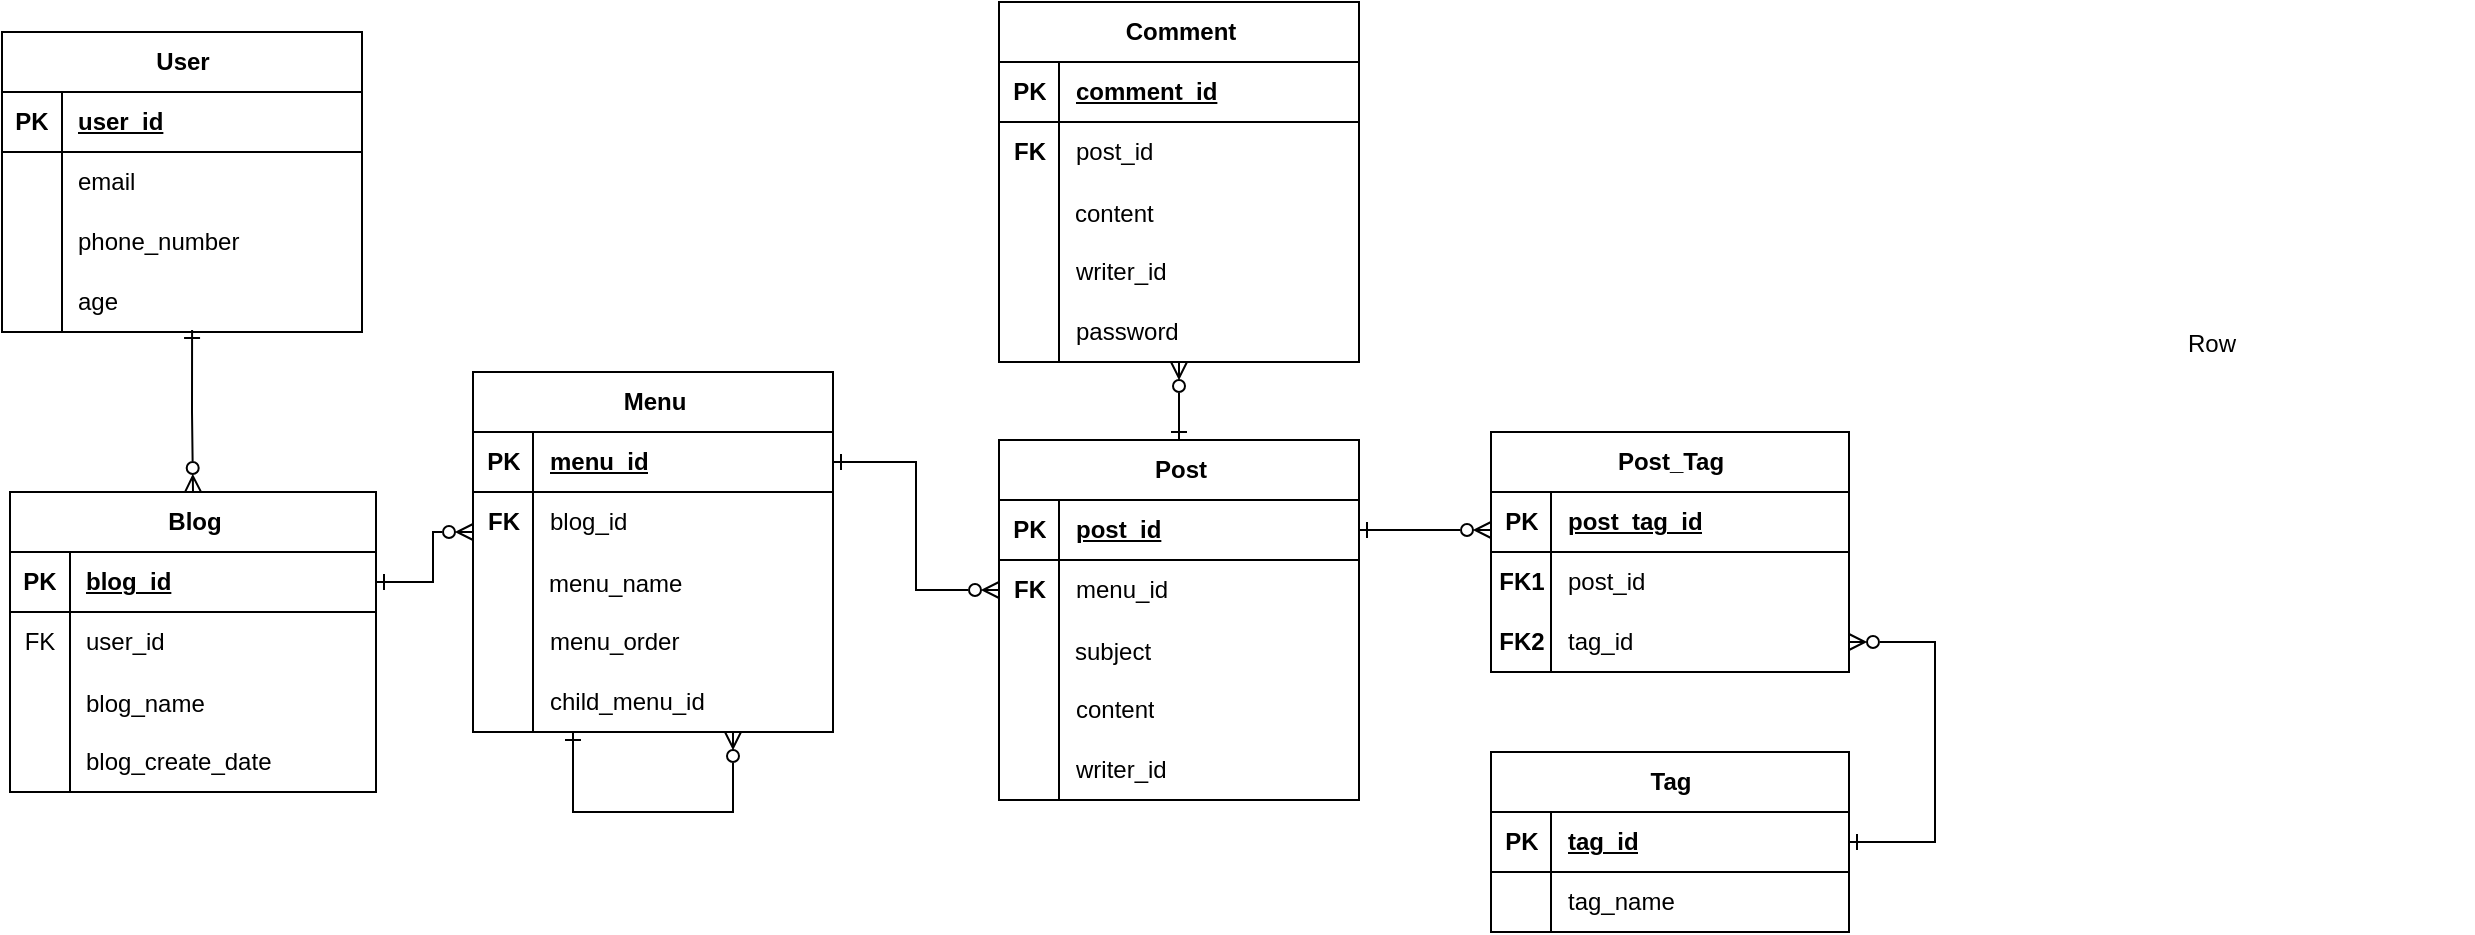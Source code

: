 <mxfile version="21.6.8" type="device">
  <diagram name="Page-1" id="2ca16b54-16f6-2749-3443-fa8db7711227">
    <mxGraphModel dx="1195" dy="703" grid="1" gridSize="10" guides="1" tooltips="1" connect="1" arrows="1" fold="1" page="1" pageScale="1" pageWidth="1100" pageHeight="850" background="none" math="0" shadow="0">
      <root>
        <mxCell id="0" />
        <mxCell id="1" parent="0" />
        <mxCell id="rOiqnbqq2lxfKwAk88MP-75" value="User" style="shape=table;startSize=30;container=1;collapsible=1;childLayout=tableLayout;fixedRows=1;rowLines=0;fontStyle=1;align=center;resizeLast=1;html=1;" parent="1" vertex="1">
          <mxGeometry x="65" y="170" width="180" height="150" as="geometry">
            <mxRectangle x="80" y="50" width="70" height="30" as="alternateBounds" />
          </mxGeometry>
        </mxCell>
        <mxCell id="rOiqnbqq2lxfKwAk88MP-76" value="" style="shape=tableRow;horizontal=0;startSize=0;swimlaneHead=0;swimlaneBody=0;fillColor=none;collapsible=0;dropTarget=0;points=[[0,0.5],[1,0.5]];portConstraint=eastwest;top=0;left=0;right=0;bottom=1;" parent="rOiqnbqq2lxfKwAk88MP-75" vertex="1">
          <mxGeometry y="30" width="180" height="30" as="geometry" />
        </mxCell>
        <mxCell id="rOiqnbqq2lxfKwAk88MP-77" value="PK" style="shape=partialRectangle;connectable=0;fillColor=none;top=0;left=0;bottom=0;right=0;fontStyle=1;overflow=hidden;whiteSpace=wrap;html=1;" parent="rOiqnbqq2lxfKwAk88MP-76" vertex="1">
          <mxGeometry width="30" height="30" as="geometry">
            <mxRectangle width="30" height="30" as="alternateBounds" />
          </mxGeometry>
        </mxCell>
        <mxCell id="rOiqnbqq2lxfKwAk88MP-78" value="user_id" style="shape=partialRectangle;connectable=0;fillColor=none;top=0;left=0;bottom=0;right=0;align=left;spacingLeft=6;fontStyle=5;overflow=hidden;whiteSpace=wrap;html=1;" parent="rOiqnbqq2lxfKwAk88MP-76" vertex="1">
          <mxGeometry x="30" width="150" height="30" as="geometry">
            <mxRectangle width="150" height="30" as="alternateBounds" />
          </mxGeometry>
        </mxCell>
        <mxCell id="rOiqnbqq2lxfKwAk88MP-79" value="" style="shape=tableRow;horizontal=0;startSize=0;swimlaneHead=0;swimlaneBody=0;fillColor=none;collapsible=0;dropTarget=0;points=[[0,0.5],[1,0.5]];portConstraint=eastwest;top=0;left=0;right=0;bottom=0;" parent="rOiqnbqq2lxfKwAk88MP-75" vertex="1">
          <mxGeometry y="60" width="180" height="30" as="geometry" />
        </mxCell>
        <mxCell id="rOiqnbqq2lxfKwAk88MP-80" value="" style="shape=partialRectangle;connectable=0;fillColor=none;top=0;left=0;bottom=0;right=0;editable=1;overflow=hidden;whiteSpace=wrap;html=1;" parent="rOiqnbqq2lxfKwAk88MP-79" vertex="1">
          <mxGeometry width="30" height="30" as="geometry">
            <mxRectangle width="30" height="30" as="alternateBounds" />
          </mxGeometry>
        </mxCell>
        <mxCell id="rOiqnbqq2lxfKwAk88MP-81" value="email" style="shape=partialRectangle;connectable=0;fillColor=none;top=0;left=0;bottom=0;right=0;align=left;spacingLeft=6;overflow=hidden;whiteSpace=wrap;html=1;" parent="rOiqnbqq2lxfKwAk88MP-79" vertex="1">
          <mxGeometry x="30" width="150" height="30" as="geometry">
            <mxRectangle width="150" height="30" as="alternateBounds" />
          </mxGeometry>
        </mxCell>
        <mxCell id="rOiqnbqq2lxfKwAk88MP-82" value="" style="shape=tableRow;horizontal=0;startSize=0;swimlaneHead=0;swimlaneBody=0;fillColor=none;collapsible=0;dropTarget=0;points=[[0,0.5],[1,0.5]];portConstraint=eastwest;top=0;left=0;right=0;bottom=0;" parent="rOiqnbqq2lxfKwAk88MP-75" vertex="1">
          <mxGeometry y="90" width="180" height="30" as="geometry" />
        </mxCell>
        <mxCell id="rOiqnbqq2lxfKwAk88MP-83" value="" style="shape=partialRectangle;connectable=0;fillColor=none;top=0;left=0;bottom=0;right=0;editable=1;overflow=hidden;whiteSpace=wrap;html=1;" parent="rOiqnbqq2lxfKwAk88MP-82" vertex="1">
          <mxGeometry width="30" height="30" as="geometry">
            <mxRectangle width="30" height="30" as="alternateBounds" />
          </mxGeometry>
        </mxCell>
        <mxCell id="rOiqnbqq2lxfKwAk88MP-84" value="phone_number" style="shape=partialRectangle;connectable=0;fillColor=none;top=0;left=0;bottom=0;right=0;align=left;spacingLeft=6;overflow=hidden;whiteSpace=wrap;html=1;" parent="rOiqnbqq2lxfKwAk88MP-82" vertex="1">
          <mxGeometry x="30" width="150" height="30" as="geometry">
            <mxRectangle width="150" height="30" as="alternateBounds" />
          </mxGeometry>
        </mxCell>
        <mxCell id="rOiqnbqq2lxfKwAk88MP-85" value="" style="shape=tableRow;horizontal=0;startSize=0;swimlaneHead=0;swimlaneBody=0;fillColor=none;collapsible=0;dropTarget=0;points=[[0,0.5],[1,0.5]];portConstraint=eastwest;top=0;left=0;right=0;bottom=0;" parent="rOiqnbqq2lxfKwAk88MP-75" vertex="1">
          <mxGeometry y="120" width="180" height="30" as="geometry" />
        </mxCell>
        <mxCell id="rOiqnbqq2lxfKwAk88MP-86" value="" style="shape=partialRectangle;connectable=0;fillColor=none;top=0;left=0;bottom=0;right=0;editable=1;overflow=hidden;whiteSpace=wrap;html=1;" parent="rOiqnbqq2lxfKwAk88MP-85" vertex="1">
          <mxGeometry width="30" height="30" as="geometry">
            <mxRectangle width="30" height="30" as="alternateBounds" />
          </mxGeometry>
        </mxCell>
        <mxCell id="rOiqnbqq2lxfKwAk88MP-87" value="age" style="shape=partialRectangle;connectable=0;fillColor=none;top=0;left=0;bottom=0;right=0;align=left;spacingLeft=6;overflow=hidden;whiteSpace=wrap;html=1;" parent="rOiqnbqq2lxfKwAk88MP-85" vertex="1">
          <mxGeometry x="30" width="150" height="30" as="geometry">
            <mxRectangle width="150" height="30" as="alternateBounds" />
          </mxGeometry>
        </mxCell>
        <mxCell id="rOiqnbqq2lxfKwAk88MP-89" value="Blog" style="shape=table;startSize=30;container=1;collapsible=1;childLayout=tableLayout;fixedRows=1;rowLines=0;fontStyle=1;align=center;resizeLast=1;html=1;" parent="1" vertex="1">
          <mxGeometry x="69" y="400" width="183" height="150.0" as="geometry">
            <mxRectangle x="80" y="50" width="70" height="30" as="alternateBounds" />
          </mxGeometry>
        </mxCell>
        <mxCell id="rOiqnbqq2lxfKwAk88MP-90" value="" style="shape=tableRow;horizontal=0;startSize=0;swimlaneHead=0;swimlaneBody=0;fillColor=none;collapsible=0;dropTarget=0;points=[[0,0.5],[1,0.5]];portConstraint=eastwest;top=0;left=0;right=0;bottom=1;" parent="rOiqnbqq2lxfKwAk88MP-89" vertex="1">
          <mxGeometry y="30" width="183" height="30" as="geometry" />
        </mxCell>
        <mxCell id="rOiqnbqq2lxfKwAk88MP-91" value="PK" style="shape=partialRectangle;connectable=0;fillColor=none;top=0;left=0;bottom=0;right=0;fontStyle=1;overflow=hidden;whiteSpace=wrap;html=1;" parent="rOiqnbqq2lxfKwAk88MP-90" vertex="1">
          <mxGeometry width="30" height="30" as="geometry">
            <mxRectangle width="30" height="30" as="alternateBounds" />
          </mxGeometry>
        </mxCell>
        <mxCell id="rOiqnbqq2lxfKwAk88MP-92" value="blog_id" style="shape=partialRectangle;connectable=0;fillColor=none;top=0;left=0;bottom=0;right=0;align=left;spacingLeft=6;fontStyle=5;overflow=hidden;whiteSpace=wrap;html=1;" parent="rOiqnbqq2lxfKwAk88MP-90" vertex="1">
          <mxGeometry x="30" width="153" height="30" as="geometry">
            <mxRectangle width="153" height="30" as="alternateBounds" />
          </mxGeometry>
        </mxCell>
        <mxCell id="rOiqnbqq2lxfKwAk88MP-93" value="" style="shape=tableRow;horizontal=0;startSize=0;swimlaneHead=0;swimlaneBody=0;fillColor=none;collapsible=0;dropTarget=0;points=[[0,0.5],[1,0.5]];portConstraint=eastwest;top=0;left=0;right=0;bottom=0;" parent="rOiqnbqq2lxfKwAk88MP-89" vertex="1">
          <mxGeometry y="60" width="183" height="30" as="geometry" />
        </mxCell>
        <mxCell id="rOiqnbqq2lxfKwAk88MP-94" value="FK" style="shape=partialRectangle;connectable=0;fillColor=none;top=0;left=0;bottom=0;right=0;editable=1;overflow=hidden;whiteSpace=wrap;html=1;" parent="rOiqnbqq2lxfKwAk88MP-93" vertex="1">
          <mxGeometry width="30" height="30" as="geometry">
            <mxRectangle width="30" height="30" as="alternateBounds" />
          </mxGeometry>
        </mxCell>
        <mxCell id="rOiqnbqq2lxfKwAk88MP-95" value="user_id" style="shape=partialRectangle;connectable=0;fillColor=none;top=0;left=0;bottom=0;right=0;align=left;spacingLeft=6;overflow=hidden;whiteSpace=wrap;html=1;" parent="rOiqnbqq2lxfKwAk88MP-93" vertex="1">
          <mxGeometry x="30" width="153" height="30" as="geometry">
            <mxRectangle width="153" height="30" as="alternateBounds" />
          </mxGeometry>
        </mxCell>
        <mxCell id="ZGFeeNp2NW_XjKMNursx-48" value="" style="shape=tableRow;horizontal=0;startSize=0;swimlaneHead=0;swimlaneBody=0;fillColor=none;collapsible=0;dropTarget=0;points=[[0,0.5],[1,0.5]];portConstraint=eastwest;top=0;left=0;right=0;bottom=0;" vertex="1" parent="rOiqnbqq2lxfKwAk88MP-89">
          <mxGeometry y="90" width="183" height="30" as="geometry" />
        </mxCell>
        <mxCell id="ZGFeeNp2NW_XjKMNursx-49" value="" style="shape=partialRectangle;connectable=0;fillColor=none;top=0;left=0;bottom=0;right=0;editable=1;overflow=hidden;" vertex="1" parent="ZGFeeNp2NW_XjKMNursx-48">
          <mxGeometry width="30" height="30" as="geometry">
            <mxRectangle width="30" height="30" as="alternateBounds" />
          </mxGeometry>
        </mxCell>
        <mxCell id="ZGFeeNp2NW_XjKMNursx-50" value="blog_name" style="shape=partialRectangle;connectable=0;fillColor=none;top=0;left=0;bottom=0;right=0;align=left;spacingLeft=6;overflow=hidden;" vertex="1" parent="ZGFeeNp2NW_XjKMNursx-48">
          <mxGeometry x="30" width="153" height="30" as="geometry">
            <mxRectangle width="153" height="30" as="alternateBounds" />
          </mxGeometry>
        </mxCell>
        <mxCell id="rOiqnbqq2lxfKwAk88MP-96" value="" style="shape=tableRow;horizontal=0;startSize=0;swimlaneHead=0;swimlaneBody=0;fillColor=none;collapsible=0;dropTarget=0;points=[[0,0.5],[1,0.5]];portConstraint=eastwest;top=0;left=0;right=0;bottom=0;" parent="rOiqnbqq2lxfKwAk88MP-89" vertex="1">
          <mxGeometry y="120" width="183" height="30" as="geometry" />
        </mxCell>
        <mxCell id="rOiqnbqq2lxfKwAk88MP-97" value="" style="shape=partialRectangle;connectable=0;fillColor=none;top=0;left=0;bottom=0;right=0;editable=1;overflow=hidden;whiteSpace=wrap;html=1;" parent="rOiqnbqq2lxfKwAk88MP-96" vertex="1">
          <mxGeometry width="30" height="30" as="geometry">
            <mxRectangle width="30" height="30" as="alternateBounds" />
          </mxGeometry>
        </mxCell>
        <mxCell id="rOiqnbqq2lxfKwAk88MP-98" value="blog_create_date" style="shape=partialRectangle;connectable=0;fillColor=none;top=0;left=0;bottom=0;right=0;align=left;spacingLeft=6;overflow=hidden;whiteSpace=wrap;html=1;" parent="rOiqnbqq2lxfKwAk88MP-96" vertex="1">
          <mxGeometry x="30" width="153" height="30" as="geometry">
            <mxRectangle width="153" height="30" as="alternateBounds" />
          </mxGeometry>
        </mxCell>
        <mxCell id="rOiqnbqq2lxfKwAk88MP-102" value="Comment" style="shape=table;startSize=30;container=1;collapsible=1;childLayout=tableLayout;fixedRows=1;rowLines=0;fontStyle=1;align=center;resizeLast=1;html=1;" parent="1" vertex="1">
          <mxGeometry x="563.5" y="155" width="180" height="180" as="geometry">
            <mxRectangle x="573" y="40" width="70" height="30" as="alternateBounds" />
          </mxGeometry>
        </mxCell>
        <mxCell id="rOiqnbqq2lxfKwAk88MP-103" value="" style="shape=tableRow;horizontal=0;startSize=0;swimlaneHead=0;swimlaneBody=0;fillColor=none;collapsible=0;dropTarget=0;points=[[0,0.5],[1,0.5]];portConstraint=eastwest;top=0;left=0;right=0;bottom=1;" parent="rOiqnbqq2lxfKwAk88MP-102" vertex="1">
          <mxGeometry y="30" width="180" height="30" as="geometry" />
        </mxCell>
        <mxCell id="rOiqnbqq2lxfKwAk88MP-104" value="PK" style="shape=partialRectangle;connectable=0;fillColor=none;top=0;left=0;bottom=0;right=0;fontStyle=1;overflow=hidden;whiteSpace=wrap;html=1;" parent="rOiqnbqq2lxfKwAk88MP-103" vertex="1">
          <mxGeometry width="30" height="30" as="geometry">
            <mxRectangle width="30" height="30" as="alternateBounds" />
          </mxGeometry>
        </mxCell>
        <mxCell id="rOiqnbqq2lxfKwAk88MP-105" value="comment_id" style="shape=partialRectangle;connectable=0;fillColor=none;top=0;left=0;bottom=0;right=0;align=left;spacingLeft=6;fontStyle=5;overflow=hidden;whiteSpace=wrap;html=1;" parent="rOiqnbqq2lxfKwAk88MP-103" vertex="1">
          <mxGeometry x="30" width="150" height="30" as="geometry">
            <mxRectangle width="150" height="30" as="alternateBounds" />
          </mxGeometry>
        </mxCell>
        <mxCell id="rOiqnbqq2lxfKwAk88MP-106" value="" style="shape=tableRow;horizontal=0;startSize=0;swimlaneHead=0;swimlaneBody=0;fillColor=none;collapsible=0;dropTarget=0;points=[[0,0.5],[1,0.5]];portConstraint=eastwest;top=0;left=0;right=0;bottom=0;" parent="rOiqnbqq2lxfKwAk88MP-102" vertex="1">
          <mxGeometry y="60" width="180" height="30" as="geometry" />
        </mxCell>
        <mxCell id="rOiqnbqq2lxfKwAk88MP-107" value="&lt;b&gt;FK&lt;/b&gt;" style="shape=partialRectangle;connectable=0;fillColor=none;top=0;left=0;bottom=0;right=0;editable=1;overflow=hidden;whiteSpace=wrap;html=1;" parent="rOiqnbqq2lxfKwAk88MP-106" vertex="1">
          <mxGeometry width="30" height="30" as="geometry">
            <mxRectangle width="30" height="30" as="alternateBounds" />
          </mxGeometry>
        </mxCell>
        <mxCell id="rOiqnbqq2lxfKwAk88MP-108" value="post_id" style="shape=partialRectangle;connectable=0;fillColor=none;top=0;left=0;bottom=0;right=0;align=left;spacingLeft=6;overflow=hidden;whiteSpace=wrap;html=1;" parent="rOiqnbqq2lxfKwAk88MP-106" vertex="1">
          <mxGeometry x="30" width="150" height="30" as="geometry">
            <mxRectangle width="150" height="30" as="alternateBounds" />
          </mxGeometry>
        </mxCell>
        <mxCell id="ZGFeeNp2NW_XjKMNursx-58" value="" style="shape=tableRow;horizontal=0;startSize=0;swimlaneHead=0;swimlaneBody=0;fillColor=none;collapsible=0;dropTarget=0;points=[[0,0.5],[1,0.5]];portConstraint=eastwest;top=0;left=0;right=0;bottom=0;" vertex="1" parent="rOiqnbqq2lxfKwAk88MP-102">
          <mxGeometry y="90" width="180" height="30" as="geometry" />
        </mxCell>
        <mxCell id="ZGFeeNp2NW_XjKMNursx-59" value="" style="shape=partialRectangle;connectable=0;fillColor=none;top=0;left=0;bottom=0;right=0;editable=1;overflow=hidden;" vertex="1" parent="ZGFeeNp2NW_XjKMNursx-58">
          <mxGeometry width="30" height="30" as="geometry">
            <mxRectangle width="30" height="30" as="alternateBounds" />
          </mxGeometry>
        </mxCell>
        <mxCell id="ZGFeeNp2NW_XjKMNursx-60" value="content" style="shape=partialRectangle;connectable=0;fillColor=none;top=0;left=0;bottom=0;right=0;align=left;spacingLeft=6;overflow=hidden;" vertex="1" parent="ZGFeeNp2NW_XjKMNursx-58">
          <mxGeometry x="30" width="150" height="30" as="geometry">
            <mxRectangle width="150" height="30" as="alternateBounds" />
          </mxGeometry>
        </mxCell>
        <mxCell id="rOiqnbqq2lxfKwAk88MP-109" value="" style="shape=tableRow;horizontal=0;startSize=0;swimlaneHead=0;swimlaneBody=0;fillColor=none;collapsible=0;dropTarget=0;points=[[0,0.5],[1,0.5]];portConstraint=eastwest;top=0;left=0;right=0;bottom=0;" parent="rOiqnbqq2lxfKwAk88MP-102" vertex="1">
          <mxGeometry y="120" width="180" height="30" as="geometry" />
        </mxCell>
        <mxCell id="rOiqnbqq2lxfKwAk88MP-110" value="" style="shape=partialRectangle;connectable=0;fillColor=none;top=0;left=0;bottom=0;right=0;editable=1;overflow=hidden;whiteSpace=wrap;html=1;" parent="rOiqnbqq2lxfKwAk88MP-109" vertex="1">
          <mxGeometry width="30" height="30" as="geometry">
            <mxRectangle width="30" height="30" as="alternateBounds" />
          </mxGeometry>
        </mxCell>
        <mxCell id="rOiqnbqq2lxfKwAk88MP-111" value="writer_id" style="shape=partialRectangle;connectable=0;fillColor=none;top=0;left=0;bottom=0;right=0;align=left;spacingLeft=6;overflow=hidden;whiteSpace=wrap;html=1;" parent="rOiqnbqq2lxfKwAk88MP-109" vertex="1">
          <mxGeometry x="30" width="150" height="30" as="geometry">
            <mxRectangle width="150" height="30" as="alternateBounds" />
          </mxGeometry>
        </mxCell>
        <mxCell id="rOiqnbqq2lxfKwAk88MP-112" value="" style="shape=tableRow;horizontal=0;startSize=0;swimlaneHead=0;swimlaneBody=0;fillColor=none;collapsible=0;dropTarget=0;points=[[0,0.5],[1,0.5]];portConstraint=eastwest;top=0;left=0;right=0;bottom=0;" parent="rOiqnbqq2lxfKwAk88MP-102" vertex="1">
          <mxGeometry y="150" width="180" height="30" as="geometry" />
        </mxCell>
        <mxCell id="rOiqnbqq2lxfKwAk88MP-113" value="" style="shape=partialRectangle;connectable=0;fillColor=none;top=0;left=0;bottom=0;right=0;editable=1;overflow=hidden;whiteSpace=wrap;html=1;" parent="rOiqnbqq2lxfKwAk88MP-112" vertex="1">
          <mxGeometry width="30" height="30" as="geometry">
            <mxRectangle width="30" height="30" as="alternateBounds" />
          </mxGeometry>
        </mxCell>
        <mxCell id="rOiqnbqq2lxfKwAk88MP-114" value="password" style="shape=partialRectangle;connectable=0;fillColor=none;top=0;left=0;bottom=0;right=0;align=left;spacingLeft=6;overflow=hidden;whiteSpace=wrap;html=1;" parent="rOiqnbqq2lxfKwAk88MP-112" vertex="1">
          <mxGeometry x="30" width="150" height="30" as="geometry">
            <mxRectangle width="150" height="30" as="alternateBounds" />
          </mxGeometry>
        </mxCell>
        <mxCell id="rOiqnbqq2lxfKwAk88MP-115" value="Menu" style="shape=table;startSize=30;container=1;collapsible=1;childLayout=tableLayout;fixedRows=1;rowLines=0;fontStyle=1;align=center;resizeLast=1;html=1;" parent="1" vertex="1">
          <mxGeometry x="300.5" y="340" width="180" height="180" as="geometry">
            <mxRectangle x="80" y="50" width="70" height="30" as="alternateBounds" />
          </mxGeometry>
        </mxCell>
        <mxCell id="rOiqnbqq2lxfKwAk88MP-116" value="" style="shape=tableRow;horizontal=0;startSize=0;swimlaneHead=0;swimlaneBody=0;fillColor=none;collapsible=0;dropTarget=0;points=[[0,0.5],[1,0.5]];portConstraint=eastwest;top=0;left=0;right=0;bottom=1;" parent="rOiqnbqq2lxfKwAk88MP-115" vertex="1">
          <mxGeometry y="30" width="180" height="30" as="geometry" />
        </mxCell>
        <mxCell id="rOiqnbqq2lxfKwAk88MP-117" value="PK" style="shape=partialRectangle;connectable=0;fillColor=none;top=0;left=0;bottom=0;right=0;fontStyle=1;overflow=hidden;whiteSpace=wrap;html=1;" parent="rOiqnbqq2lxfKwAk88MP-116" vertex="1">
          <mxGeometry width="30" height="30" as="geometry">
            <mxRectangle width="30" height="30" as="alternateBounds" />
          </mxGeometry>
        </mxCell>
        <mxCell id="rOiqnbqq2lxfKwAk88MP-118" value="menu_id" style="shape=partialRectangle;connectable=0;fillColor=none;top=0;left=0;bottom=0;right=0;align=left;spacingLeft=6;fontStyle=5;overflow=hidden;whiteSpace=wrap;html=1;" parent="rOiqnbqq2lxfKwAk88MP-116" vertex="1">
          <mxGeometry x="30" width="150" height="30" as="geometry">
            <mxRectangle width="150" height="30" as="alternateBounds" />
          </mxGeometry>
        </mxCell>
        <mxCell id="rOiqnbqq2lxfKwAk88MP-119" value="" style="shape=tableRow;horizontal=0;startSize=0;swimlaneHead=0;swimlaneBody=0;fillColor=none;collapsible=0;dropTarget=0;points=[[0,0.5],[1,0.5]];portConstraint=eastwest;top=0;left=0;right=0;bottom=0;" parent="rOiqnbqq2lxfKwAk88MP-115" vertex="1">
          <mxGeometry y="60" width="180" height="30" as="geometry" />
        </mxCell>
        <mxCell id="rOiqnbqq2lxfKwAk88MP-120" value="&lt;b&gt;FK&lt;/b&gt;" style="shape=partialRectangle;connectable=0;fillColor=none;top=0;left=0;bottom=0;right=0;editable=1;overflow=hidden;whiteSpace=wrap;html=1;" parent="rOiqnbqq2lxfKwAk88MP-119" vertex="1">
          <mxGeometry width="30" height="30" as="geometry">
            <mxRectangle width="30" height="30" as="alternateBounds" />
          </mxGeometry>
        </mxCell>
        <mxCell id="rOiqnbqq2lxfKwAk88MP-121" value="blog_id" style="shape=partialRectangle;connectable=0;fillColor=none;top=0;left=0;bottom=0;right=0;align=left;spacingLeft=6;overflow=hidden;whiteSpace=wrap;html=1;" parent="rOiqnbqq2lxfKwAk88MP-119" vertex="1">
          <mxGeometry x="30" width="150" height="30" as="geometry">
            <mxRectangle width="150" height="30" as="alternateBounds" />
          </mxGeometry>
        </mxCell>
        <mxCell id="ZGFeeNp2NW_XjKMNursx-14" value="" style="shape=tableRow;horizontal=0;startSize=0;swimlaneHead=0;swimlaneBody=0;fillColor=none;collapsible=0;dropTarget=0;points=[[0,0.5],[1,0.5]];portConstraint=eastwest;top=0;left=0;right=0;bottom=0;" vertex="1" parent="rOiqnbqq2lxfKwAk88MP-115">
          <mxGeometry y="90" width="180" height="30" as="geometry" />
        </mxCell>
        <mxCell id="ZGFeeNp2NW_XjKMNursx-15" value="" style="shape=partialRectangle;connectable=0;fillColor=none;top=0;left=0;bottom=0;right=0;editable=1;overflow=hidden;" vertex="1" parent="ZGFeeNp2NW_XjKMNursx-14">
          <mxGeometry width="30" height="30" as="geometry">
            <mxRectangle width="30" height="30" as="alternateBounds" />
          </mxGeometry>
        </mxCell>
        <mxCell id="ZGFeeNp2NW_XjKMNursx-16" value="menu_name" style="shape=partialRectangle;connectable=0;fillColor=none;top=0;left=0;bottom=0;right=0;align=left;spacingLeft=6;overflow=hidden;" vertex="1" parent="ZGFeeNp2NW_XjKMNursx-14">
          <mxGeometry x="30" width="150" height="30" as="geometry">
            <mxRectangle width="150" height="30" as="alternateBounds" />
          </mxGeometry>
        </mxCell>
        <mxCell id="rOiqnbqq2lxfKwAk88MP-122" value="" style="shape=tableRow;horizontal=0;startSize=0;swimlaneHead=0;swimlaneBody=0;fillColor=none;collapsible=0;dropTarget=0;points=[[0,0.5],[1,0.5]];portConstraint=eastwest;top=0;left=0;right=0;bottom=0;" parent="rOiqnbqq2lxfKwAk88MP-115" vertex="1">
          <mxGeometry y="120" width="180" height="30" as="geometry" />
        </mxCell>
        <mxCell id="rOiqnbqq2lxfKwAk88MP-123" value="" style="shape=partialRectangle;connectable=0;fillColor=none;top=0;left=0;bottom=0;right=0;editable=1;overflow=hidden;whiteSpace=wrap;html=1;" parent="rOiqnbqq2lxfKwAk88MP-122" vertex="1">
          <mxGeometry width="30" height="30" as="geometry">
            <mxRectangle width="30" height="30" as="alternateBounds" />
          </mxGeometry>
        </mxCell>
        <mxCell id="rOiqnbqq2lxfKwAk88MP-124" value="menu_order" style="shape=partialRectangle;connectable=0;fillColor=none;top=0;left=0;bottom=0;right=0;align=left;spacingLeft=6;overflow=hidden;whiteSpace=wrap;html=1;" parent="rOiqnbqq2lxfKwAk88MP-122" vertex="1">
          <mxGeometry x="30" width="150" height="30" as="geometry">
            <mxRectangle width="150" height="30" as="alternateBounds" />
          </mxGeometry>
        </mxCell>
        <mxCell id="rOiqnbqq2lxfKwAk88MP-125" value="" style="shape=tableRow;horizontal=0;startSize=0;swimlaneHead=0;swimlaneBody=0;fillColor=none;collapsible=0;dropTarget=0;points=[[0,0.5],[1,0.5]];portConstraint=eastwest;top=0;left=0;right=0;bottom=0;" parent="rOiqnbqq2lxfKwAk88MP-115" vertex="1">
          <mxGeometry y="150" width="180" height="30" as="geometry" />
        </mxCell>
        <mxCell id="rOiqnbqq2lxfKwAk88MP-126" value="" style="shape=partialRectangle;connectable=0;fillColor=none;top=0;left=0;bottom=0;right=0;editable=1;overflow=hidden;whiteSpace=wrap;html=1;" parent="rOiqnbqq2lxfKwAk88MP-125" vertex="1">
          <mxGeometry width="30" height="30" as="geometry">
            <mxRectangle width="30" height="30" as="alternateBounds" />
          </mxGeometry>
        </mxCell>
        <mxCell id="rOiqnbqq2lxfKwAk88MP-127" value="child_menu_id" style="shape=partialRectangle;connectable=0;fillColor=none;top=0;left=0;bottom=0;right=0;align=left;spacingLeft=6;overflow=hidden;whiteSpace=wrap;html=1;" parent="rOiqnbqq2lxfKwAk88MP-125" vertex="1">
          <mxGeometry x="30" width="150" height="30" as="geometry">
            <mxRectangle width="150" height="30" as="alternateBounds" />
          </mxGeometry>
        </mxCell>
        <mxCell id="rOiqnbqq2lxfKwAk88MP-128" value="Post" style="shape=table;startSize=30;container=1;collapsible=1;childLayout=tableLayout;fixedRows=1;rowLines=0;fontStyle=1;align=center;resizeLast=1;html=1;rounded=0;" parent="1" vertex="1">
          <mxGeometry x="563.5" y="374" width="180" height="180" as="geometry" />
        </mxCell>
        <mxCell id="rOiqnbqq2lxfKwAk88MP-129" value="" style="shape=tableRow;horizontal=0;startSize=0;swimlaneHead=0;swimlaneBody=0;fillColor=none;collapsible=0;dropTarget=0;points=[[0,0.5],[1,0.5]];portConstraint=eastwest;top=0;left=0;right=0;bottom=1;" parent="rOiqnbqq2lxfKwAk88MP-128" vertex="1">
          <mxGeometry y="30" width="180" height="30" as="geometry" />
        </mxCell>
        <mxCell id="rOiqnbqq2lxfKwAk88MP-130" value="PK" style="shape=partialRectangle;connectable=0;fillColor=none;top=0;left=0;bottom=0;right=0;fontStyle=1;overflow=hidden;whiteSpace=wrap;html=1;" parent="rOiqnbqq2lxfKwAk88MP-129" vertex="1">
          <mxGeometry width="30" height="30" as="geometry">
            <mxRectangle width="30" height="30" as="alternateBounds" />
          </mxGeometry>
        </mxCell>
        <mxCell id="rOiqnbqq2lxfKwAk88MP-131" value="post_id" style="shape=partialRectangle;connectable=0;fillColor=none;top=0;left=0;bottom=0;right=0;align=left;spacingLeft=6;fontStyle=5;overflow=hidden;whiteSpace=wrap;html=1;" parent="rOiqnbqq2lxfKwAk88MP-129" vertex="1">
          <mxGeometry x="30" width="150" height="30" as="geometry">
            <mxRectangle width="150" height="30" as="alternateBounds" />
          </mxGeometry>
        </mxCell>
        <mxCell id="rOiqnbqq2lxfKwAk88MP-132" value="" style="shape=tableRow;horizontal=0;startSize=0;swimlaneHead=0;swimlaneBody=0;fillColor=none;collapsible=0;dropTarget=0;points=[[0,0.5],[1,0.5]];portConstraint=eastwest;top=0;left=0;right=0;bottom=0;" parent="rOiqnbqq2lxfKwAk88MP-128" vertex="1">
          <mxGeometry y="60" width="180" height="30" as="geometry" />
        </mxCell>
        <mxCell id="rOiqnbqq2lxfKwAk88MP-133" value="&lt;b&gt;FK&lt;/b&gt;" style="shape=partialRectangle;connectable=0;fillColor=none;top=0;left=0;bottom=0;right=0;editable=1;overflow=hidden;whiteSpace=wrap;html=1;" parent="rOiqnbqq2lxfKwAk88MP-132" vertex="1">
          <mxGeometry width="30" height="30" as="geometry">
            <mxRectangle width="30" height="30" as="alternateBounds" />
          </mxGeometry>
        </mxCell>
        <mxCell id="rOiqnbqq2lxfKwAk88MP-134" value="menu_id" style="shape=partialRectangle;connectable=0;fillColor=none;top=0;left=0;bottom=0;right=0;align=left;spacingLeft=6;overflow=hidden;whiteSpace=wrap;html=1;" parent="rOiqnbqq2lxfKwAk88MP-132" vertex="1">
          <mxGeometry x="30" width="150" height="30" as="geometry">
            <mxRectangle width="150" height="30" as="alternateBounds" />
          </mxGeometry>
        </mxCell>
        <mxCell id="ZGFeeNp2NW_XjKMNursx-51" value="" style="shape=tableRow;horizontal=0;startSize=0;swimlaneHead=0;swimlaneBody=0;fillColor=none;collapsible=0;dropTarget=0;points=[[0,0.5],[1,0.5]];portConstraint=eastwest;top=0;left=0;right=0;bottom=0;" vertex="1" parent="rOiqnbqq2lxfKwAk88MP-128">
          <mxGeometry y="90" width="180" height="30" as="geometry" />
        </mxCell>
        <mxCell id="ZGFeeNp2NW_XjKMNursx-52" value="" style="shape=partialRectangle;connectable=0;fillColor=none;top=0;left=0;bottom=0;right=0;editable=1;overflow=hidden;" vertex="1" parent="ZGFeeNp2NW_XjKMNursx-51">
          <mxGeometry width="30" height="30" as="geometry">
            <mxRectangle width="30" height="30" as="alternateBounds" />
          </mxGeometry>
        </mxCell>
        <mxCell id="ZGFeeNp2NW_XjKMNursx-53" value="subject" style="shape=partialRectangle;connectable=0;fillColor=none;top=0;left=0;bottom=0;right=0;align=left;spacingLeft=6;overflow=hidden;" vertex="1" parent="ZGFeeNp2NW_XjKMNursx-51">
          <mxGeometry x="30" width="150" height="30" as="geometry">
            <mxRectangle width="150" height="30" as="alternateBounds" />
          </mxGeometry>
        </mxCell>
        <mxCell id="rOiqnbqq2lxfKwAk88MP-135" value="" style="shape=tableRow;horizontal=0;startSize=0;swimlaneHead=0;swimlaneBody=0;fillColor=none;collapsible=0;dropTarget=0;points=[[0,0.5],[1,0.5]];portConstraint=eastwest;top=0;left=0;right=0;bottom=0;" parent="rOiqnbqq2lxfKwAk88MP-128" vertex="1">
          <mxGeometry y="120" width="180" height="30" as="geometry" />
        </mxCell>
        <mxCell id="rOiqnbqq2lxfKwAk88MP-136" value="" style="shape=partialRectangle;connectable=0;fillColor=none;top=0;left=0;bottom=0;right=0;editable=1;overflow=hidden;whiteSpace=wrap;html=1;" parent="rOiqnbqq2lxfKwAk88MP-135" vertex="1">
          <mxGeometry width="30" height="30" as="geometry">
            <mxRectangle width="30" height="30" as="alternateBounds" />
          </mxGeometry>
        </mxCell>
        <mxCell id="rOiqnbqq2lxfKwAk88MP-137" value="content" style="shape=partialRectangle;connectable=0;fillColor=none;top=0;left=0;bottom=0;right=0;align=left;spacingLeft=6;overflow=hidden;whiteSpace=wrap;html=1;shadow=0;" parent="rOiqnbqq2lxfKwAk88MP-135" vertex="1">
          <mxGeometry x="30" width="150" height="30" as="geometry">
            <mxRectangle width="150" height="30" as="alternateBounds" />
          </mxGeometry>
        </mxCell>
        <mxCell id="rOiqnbqq2lxfKwAk88MP-138" value="" style="shape=tableRow;horizontal=0;startSize=0;swimlaneHead=0;swimlaneBody=0;fillColor=none;collapsible=0;dropTarget=0;points=[[0,0.5],[1,0.5]];portConstraint=eastwest;top=0;left=0;right=0;bottom=0;" parent="rOiqnbqq2lxfKwAk88MP-128" vertex="1">
          <mxGeometry y="150" width="180" height="30" as="geometry" />
        </mxCell>
        <mxCell id="rOiqnbqq2lxfKwAk88MP-139" value="" style="shape=partialRectangle;connectable=0;fillColor=none;top=0;left=0;bottom=0;right=0;editable=1;overflow=hidden;whiteSpace=wrap;html=1;" parent="rOiqnbqq2lxfKwAk88MP-138" vertex="1">
          <mxGeometry width="30" height="30" as="geometry">
            <mxRectangle width="30" height="30" as="alternateBounds" />
          </mxGeometry>
        </mxCell>
        <mxCell id="rOiqnbqq2lxfKwAk88MP-140" value="writer_id" style="shape=partialRectangle;connectable=0;fillColor=none;top=0;left=0;bottom=0;right=0;align=left;spacingLeft=6;overflow=hidden;whiteSpace=wrap;html=1;" parent="rOiqnbqq2lxfKwAk88MP-138" vertex="1">
          <mxGeometry x="30" width="150" height="30" as="geometry">
            <mxRectangle width="150" height="30" as="alternateBounds" />
          </mxGeometry>
        </mxCell>
        <mxCell id="rOiqnbqq2lxfKwAk88MP-142" style="edgeStyle=orthogonalEdgeStyle;rounded=0;orthogonalLoop=1;jettySize=auto;html=1;endArrow=ERzeroToMany;endFill=0;exitX=0.528;exitY=0.967;exitDx=0;exitDy=0;startArrow=ERone;startFill=0;exitPerimeter=0;entryX=0.5;entryY=0;entryDx=0;entryDy=0;elbow=vertical;" parent="1" source="rOiqnbqq2lxfKwAk88MP-85" target="rOiqnbqq2lxfKwAk88MP-89" edge="1">
          <mxGeometry relative="1" as="geometry">
            <mxPoint x="60.5" y="250" as="sourcePoint" />
            <mxPoint x="160.5" y="430" as="targetPoint" />
          </mxGeometry>
        </mxCell>
        <mxCell id="rOiqnbqq2lxfKwAk88MP-143" style="edgeStyle=elbowEdgeStyle;rounded=0;orthogonalLoop=1;jettySize=auto;html=1;endArrow=ERzeroToMany;endFill=0;exitX=1;exitY=0.5;exitDx=0;exitDy=0;startArrow=ERone;startFill=0;" parent="1" source="rOiqnbqq2lxfKwAk88MP-90" target="rOiqnbqq2lxfKwAk88MP-119" edge="1">
          <mxGeometry relative="1" as="geometry">
            <mxPoint x="210.5" y="450" as="sourcePoint" />
            <mxPoint x="230.5" y="380" as="targetPoint" />
            <Array as="points">
              <mxPoint x="280.5" y="420" />
            </Array>
          </mxGeometry>
        </mxCell>
        <mxCell id="rOiqnbqq2lxfKwAk88MP-149" value="Tag" style="shape=table;startSize=30;container=1;collapsible=1;childLayout=tableLayout;fixedRows=1;rowLines=0;fontStyle=1;align=center;resizeLast=1;html=1;" parent="1" vertex="1">
          <mxGeometry x="809.5" y="530" width="179" height="90" as="geometry" />
        </mxCell>
        <mxCell id="rOiqnbqq2lxfKwAk88MP-150" value="" style="shape=tableRow;horizontal=0;startSize=0;swimlaneHead=0;swimlaneBody=0;fillColor=none;collapsible=0;dropTarget=0;points=[[0,0.5],[1,0.5]];portConstraint=eastwest;top=0;left=0;right=0;bottom=1;" parent="rOiqnbqq2lxfKwAk88MP-149" vertex="1">
          <mxGeometry y="30" width="179" height="30" as="geometry" />
        </mxCell>
        <mxCell id="rOiqnbqq2lxfKwAk88MP-151" value="PK" style="shape=partialRectangle;connectable=0;fillColor=none;top=0;left=0;bottom=0;right=0;fontStyle=1;overflow=hidden;whiteSpace=wrap;html=1;" parent="rOiqnbqq2lxfKwAk88MP-150" vertex="1">
          <mxGeometry width="30" height="30" as="geometry">
            <mxRectangle width="30" height="30" as="alternateBounds" />
          </mxGeometry>
        </mxCell>
        <mxCell id="rOiqnbqq2lxfKwAk88MP-152" value="tag_id" style="shape=partialRectangle;connectable=0;fillColor=none;top=0;left=0;bottom=0;right=0;align=left;spacingLeft=6;fontStyle=5;overflow=hidden;whiteSpace=wrap;html=1;" parent="rOiqnbqq2lxfKwAk88MP-150" vertex="1">
          <mxGeometry x="30" width="149" height="30" as="geometry">
            <mxRectangle width="149" height="30" as="alternateBounds" />
          </mxGeometry>
        </mxCell>
        <mxCell id="rOiqnbqq2lxfKwAk88MP-153" value="" style="shape=tableRow;horizontal=0;startSize=0;swimlaneHead=0;swimlaneBody=0;fillColor=none;collapsible=0;dropTarget=0;points=[[0,0.5],[1,0.5]];portConstraint=eastwest;top=0;left=0;right=0;bottom=0;" parent="rOiqnbqq2lxfKwAk88MP-149" vertex="1">
          <mxGeometry y="60" width="179" height="30" as="geometry" />
        </mxCell>
        <mxCell id="rOiqnbqq2lxfKwAk88MP-154" value="" style="shape=partialRectangle;connectable=0;fillColor=none;top=0;left=0;bottom=0;right=0;editable=1;overflow=hidden;whiteSpace=wrap;html=1;" parent="rOiqnbqq2lxfKwAk88MP-153" vertex="1">
          <mxGeometry width="30" height="30" as="geometry">
            <mxRectangle width="30" height="30" as="alternateBounds" />
          </mxGeometry>
        </mxCell>
        <mxCell id="rOiqnbqq2lxfKwAk88MP-155" value="tag_name" style="shape=partialRectangle;connectable=0;fillColor=none;top=0;left=0;bottom=0;right=0;align=left;spacingLeft=6;overflow=hidden;whiteSpace=wrap;html=1;" parent="rOiqnbqq2lxfKwAk88MP-153" vertex="1">
          <mxGeometry x="30" width="149" height="30" as="geometry">
            <mxRectangle width="149" height="30" as="alternateBounds" />
          </mxGeometry>
        </mxCell>
        <mxCell id="rOiqnbqq2lxfKwAk88MP-162" value="Post_Tag" style="shape=table;startSize=30;container=1;collapsible=1;childLayout=tableLayout;fixedRows=1;rowLines=0;fontStyle=1;align=center;resizeLast=1;html=1;" parent="1" vertex="1">
          <mxGeometry x="809.5" y="370" width="179" height="120" as="geometry" />
        </mxCell>
        <mxCell id="rOiqnbqq2lxfKwAk88MP-163" value="" style="shape=tableRow;horizontal=0;startSize=0;swimlaneHead=0;swimlaneBody=0;fillColor=none;collapsible=0;dropTarget=0;points=[[0,0.5],[1,0.5]];portConstraint=eastwest;top=0;left=0;right=0;bottom=1;" parent="rOiqnbqq2lxfKwAk88MP-162" vertex="1">
          <mxGeometry y="30" width="179" height="30" as="geometry" />
        </mxCell>
        <mxCell id="rOiqnbqq2lxfKwAk88MP-164" value="PK" style="shape=partialRectangle;connectable=0;fillColor=none;top=0;left=0;bottom=0;right=0;fontStyle=1;overflow=hidden;whiteSpace=wrap;html=1;" parent="rOiqnbqq2lxfKwAk88MP-163" vertex="1">
          <mxGeometry width="30" height="30" as="geometry">
            <mxRectangle width="30" height="30" as="alternateBounds" />
          </mxGeometry>
        </mxCell>
        <mxCell id="rOiqnbqq2lxfKwAk88MP-165" value="post_tag_id" style="shape=partialRectangle;connectable=0;fillColor=none;top=0;left=0;bottom=0;right=0;align=left;spacingLeft=6;fontStyle=5;overflow=hidden;whiteSpace=wrap;html=1;" parent="rOiqnbqq2lxfKwAk88MP-163" vertex="1">
          <mxGeometry x="30" width="149" height="30" as="geometry">
            <mxRectangle width="149" height="30" as="alternateBounds" />
          </mxGeometry>
        </mxCell>
        <mxCell id="rOiqnbqq2lxfKwAk88MP-166" value="" style="shape=tableRow;horizontal=0;startSize=0;swimlaneHead=0;swimlaneBody=0;fillColor=none;collapsible=0;dropTarget=0;points=[[0,0.5],[1,0.5]];portConstraint=eastwest;top=0;left=0;right=0;bottom=0;" parent="rOiqnbqq2lxfKwAk88MP-162" vertex="1">
          <mxGeometry y="60" width="179" height="30" as="geometry" />
        </mxCell>
        <mxCell id="rOiqnbqq2lxfKwAk88MP-167" value="&lt;b&gt;FK1&lt;/b&gt;" style="shape=partialRectangle;connectable=0;fillColor=none;top=0;left=0;bottom=0;right=0;editable=1;overflow=hidden;whiteSpace=wrap;html=1;" parent="rOiqnbqq2lxfKwAk88MP-166" vertex="1">
          <mxGeometry width="30" height="30" as="geometry">
            <mxRectangle width="30" height="30" as="alternateBounds" />
          </mxGeometry>
        </mxCell>
        <mxCell id="rOiqnbqq2lxfKwAk88MP-168" value="post_id" style="shape=partialRectangle;connectable=0;fillColor=none;top=0;left=0;bottom=0;right=0;align=left;spacingLeft=6;overflow=hidden;whiteSpace=wrap;html=1;" parent="rOiqnbqq2lxfKwAk88MP-166" vertex="1">
          <mxGeometry x="30" width="149" height="30" as="geometry">
            <mxRectangle width="149" height="30" as="alternateBounds" />
          </mxGeometry>
        </mxCell>
        <mxCell id="rOiqnbqq2lxfKwAk88MP-169" value="" style="shape=tableRow;horizontal=0;startSize=0;swimlaneHead=0;swimlaneBody=0;fillColor=none;collapsible=0;dropTarget=0;points=[[0,0.5],[1,0.5]];portConstraint=eastwest;top=0;left=0;right=0;bottom=0;" parent="rOiqnbqq2lxfKwAk88MP-162" vertex="1">
          <mxGeometry y="90" width="179" height="30" as="geometry" />
        </mxCell>
        <mxCell id="rOiqnbqq2lxfKwAk88MP-170" value="&lt;b&gt;FK2&lt;/b&gt;" style="shape=partialRectangle;connectable=0;fillColor=none;top=0;left=0;bottom=0;right=0;editable=1;overflow=hidden;whiteSpace=wrap;html=1;" parent="rOiqnbqq2lxfKwAk88MP-169" vertex="1">
          <mxGeometry width="30" height="30" as="geometry">
            <mxRectangle width="30" height="30" as="alternateBounds" />
          </mxGeometry>
        </mxCell>
        <mxCell id="rOiqnbqq2lxfKwAk88MP-171" value="tag_id" style="shape=partialRectangle;connectable=0;fillColor=none;top=0;left=0;bottom=0;right=0;align=left;spacingLeft=6;overflow=hidden;whiteSpace=wrap;html=1;" parent="rOiqnbqq2lxfKwAk88MP-169" vertex="1">
          <mxGeometry x="30" width="149" height="30" as="geometry">
            <mxRectangle width="149" height="30" as="alternateBounds" />
          </mxGeometry>
        </mxCell>
        <mxCell id="rOiqnbqq2lxfKwAk88MP-175" style="edgeStyle=elbowEdgeStyle;rounded=0;orthogonalLoop=1;jettySize=auto;html=1;endArrow=ERzeroToMany;endFill=0;exitX=1;exitY=0.5;exitDx=0;exitDy=0;entryX=0;entryY=0.5;entryDx=0;entryDy=0;startArrow=ERone;startFill=0;" parent="1" source="rOiqnbqq2lxfKwAk88MP-116" target="rOiqnbqq2lxfKwAk88MP-132" edge="1">
          <mxGeometry relative="1" as="geometry">
            <mxPoint x="590.5" y="430" as="sourcePoint" />
            <mxPoint x="640.5" y="460" as="targetPoint" />
          </mxGeometry>
        </mxCell>
        <mxCell id="rOiqnbqq2lxfKwAk88MP-176" style="edgeStyle=elbowEdgeStyle;rounded=0;orthogonalLoop=1;jettySize=auto;html=1;endArrow=ERzeroToMany;endFill=0;startArrow=ERone;startFill=0;exitX=0.5;exitY=0;exitDx=0;exitDy=0;elbow=vertical;" parent="1" source="rOiqnbqq2lxfKwAk88MP-128" target="rOiqnbqq2lxfKwAk88MP-102" edge="1">
          <mxGeometry relative="1" as="geometry">
            <mxPoint x="665.5" y="401" as="sourcePoint" />
            <mxPoint x="675.5" y="340" as="targetPoint" />
          </mxGeometry>
        </mxCell>
        <mxCell id="rOiqnbqq2lxfKwAk88MP-177" style="edgeStyle=elbowEdgeStyle;rounded=0;orthogonalLoop=1;jettySize=auto;html=1;endArrow=ERzeroToMany;endFill=0;exitX=1;exitY=0.5;exitDx=0;exitDy=0;startArrow=ERone;startFill=0;elbow=vertical;" parent="1" source="rOiqnbqq2lxfKwAk88MP-129" target="rOiqnbqq2lxfKwAk88MP-162" edge="1">
          <mxGeometry relative="1" as="geometry">
            <mxPoint x="938.5" y="200" as="sourcePoint" />
            <mxPoint x="938.5" y="460" as="targetPoint" />
          </mxGeometry>
        </mxCell>
        <mxCell id="rOiqnbqq2lxfKwAk88MP-178" style="edgeStyle=elbowEdgeStyle;rounded=0;orthogonalLoop=1;jettySize=auto;html=1;endArrow=ERzeroToMany;endFill=0;entryX=1;entryY=0.5;entryDx=0;entryDy=0;fontStyle=1;exitX=1;exitY=0.5;exitDx=0;exitDy=0;startArrow=ERone;startFill=0;" parent="1" source="rOiqnbqq2lxfKwAk88MP-150" target="rOiqnbqq2lxfKwAk88MP-169" edge="1">
          <mxGeometry relative="1" as="geometry">
            <mxPoint x="859.5" y="310" as="sourcePoint" />
            <mxPoint x="859.5" y="570" as="targetPoint" />
            <Array as="points">
              <mxPoint x="1031.5" y="520" />
            </Array>
          </mxGeometry>
        </mxCell>
        <mxCell id="ZGFeeNp2NW_XjKMNursx-47" style="edgeStyle=elbowEdgeStyle;rounded=0;orthogonalLoop=1;jettySize=auto;html=1;endArrow=ERzeroToMany;endFill=0;startArrow=ERone;startFill=0;" edge="1" parent="1" source="rOiqnbqq2lxfKwAk88MP-115" target="rOiqnbqq2lxfKwAk88MP-115">
          <mxGeometry relative="1" as="geometry">
            <mxPoint x="420.5" y="575" as="sourcePoint" />
            <mxPoint x="468.5" y="550" as="targetPoint" />
            <Array as="points">
              <mxPoint x="430.5" y="560" />
            </Array>
          </mxGeometry>
        </mxCell>
        <mxCell id="ZGFeeNp2NW_XjKMNursx-54" value="" style="shape=table;startSize=0;container=1;collapsible=1;childLayout=tableLayout;fixedRows=1;rowLines=0;fontStyle=0;align=center;resizeLast=1;strokeColor=none;fillColor=none;collapsible=0;whiteSpace=wrap;html=1;" vertex="1" parent="1">
          <mxGeometry x="1120" y="310" width="180" height="30" as="geometry" />
        </mxCell>
        <mxCell id="ZGFeeNp2NW_XjKMNursx-55" value="" style="shape=tableRow;horizontal=0;startSize=0;swimlaneHead=0;swimlaneBody=0;fillColor=none;collapsible=0;dropTarget=0;points=[[0,0.5],[1,0.5]];portConstraint=eastwest;top=0;left=0;right=0;bottom=0;" vertex="1" parent="ZGFeeNp2NW_XjKMNursx-54">
          <mxGeometry width="180" height="30" as="geometry" />
        </mxCell>
        <mxCell id="ZGFeeNp2NW_XjKMNursx-56" value="" style="shape=partialRectangle;connectable=0;fillColor=none;top=0;left=0;bottom=0;right=0;editable=1;overflow=hidden;" vertex="1" parent="ZGFeeNp2NW_XjKMNursx-55">
          <mxGeometry width="30" height="30" as="geometry">
            <mxRectangle width="30" height="30" as="alternateBounds" />
          </mxGeometry>
        </mxCell>
        <mxCell id="ZGFeeNp2NW_XjKMNursx-57" value="Row" style="shape=partialRectangle;connectable=0;fillColor=none;top=0;left=0;bottom=0;right=0;align=left;spacingLeft=6;overflow=hidden;" vertex="1" parent="ZGFeeNp2NW_XjKMNursx-55">
          <mxGeometry x="30" width="150" height="30" as="geometry">
            <mxRectangle width="150" height="30" as="alternateBounds" />
          </mxGeometry>
        </mxCell>
      </root>
    </mxGraphModel>
  </diagram>
</mxfile>
